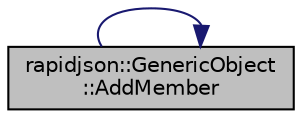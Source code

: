 digraph "rapidjson::GenericObject::AddMember"
{
 // INTERACTIVE_SVG=YES
 // LATEX_PDF_SIZE
  edge [fontname="Helvetica",fontsize="10",labelfontname="Helvetica",labelfontsize="10"];
  node [fontname="Helvetica",fontsize="10",shape=record];
  rankdir="LR";
  Node8 [label="rapidjson::GenericObject\l::AddMember",height=0.2,width=0.4,color="black", fillcolor="grey75", style="filled", fontcolor="black",tooltip=" "];
  Node8 -> Node8 [color="midnightblue",fontsize="10",style="solid",fontname="Helvetica"];
}
